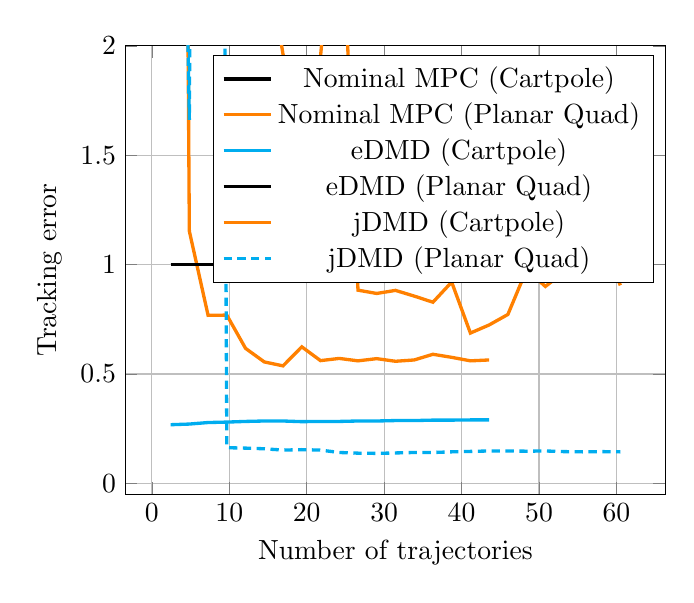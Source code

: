 % Recommended preamble:
\begin{tikzpicture}
\begin{axis}[xmajorgrids, ymajorgrids, xlabel={Number of trajectories}, ylabel={Tracking error}, ymax={2}]
    \addplot+[no marks, very thick, color={black}]
        coordinates {
            (2.42,1.0)
            (4.84,1.0)
            (7.26,1.0)
            (9.68,1.0)
            (12.1,1.0)
            (14.52,1.0)
            (16.94,1.0)
            (19.36,1.0)
            (21.78,1.0)
            (24.2,1.0)
            (26.62,1.0)
            (29.04,1.0)
            (31.46,1.0)
            (33.88,1.0)
            (36.3,1.0)
            (38.72,1.0)
            (41.14,1.0)
            (43.56,1.0)
        }
        ;
    \addplot+[no marks, very thick, color={orange}]
        coordinates {
            (2.42,13.741)
            (4.84,1.153)
            (7.26,0.768)
            (9.68,0.769)
            (12.1,0.617)
            (14.52,0.555)
            (16.94,0.537)
            (19.36,0.624)
            (21.78,0.561)
            (24.2,0.571)
            (26.62,0.56)
            (29.04,0.57)
            (31.46,0.558)
            (33.88,0.564)
            (36.3,0.59)
            (38.72,0.576)
            (41.14,0.56)
            (43.56,0.564)
        }
        ;
    \addplot+[no marks, very thick, color={cyan}]
        coordinates {
            (2.42,0.268)
            (4.84,0.271)
            (7.26,0.278)
            (9.68,0.28)
            (12.1,0.283)
            (14.52,0.285)
            (16.94,0.285)
            (19.36,0.282)
            (21.78,0.283)
            (24.2,0.283)
            (26.62,0.285)
            (29.04,0.285)
            (31.46,0.287)
            (33.88,0.287)
            (36.3,0.289)
            (38.72,0.289)
            (41.14,0.29)
            (43.56,0.29)
        }
        ;
    \addplot+[no marks, very thick, color={black}]
        coordinates {
            (2.42,1.0)
            (4.84,1.0)
            (7.26,1.0)
            (9.68,1.0)
            (12.1,1.0)
            (14.52,1.0)
            (16.94,1.0)
            (19.36,1.0)
            (21.78,1.0)
            (24.2,1.0)
            (26.62,1.0)
            (29.04,1.0)
            (31.46,1.0)
            (33.88,1.0)
            (36.3,1.0)
            (38.72,1.0)
            (41.14,1.0)
            (43.56,1.0)
            (45.98,1.0)
            (48.4,1.0)
            (50.82,1.0)
            (53.24,1.0)
            (55.66,1.0)
            (58.08,1.0)
            (60.5,1.0)
        }
        ;
    \addplot+[no marks, very thick, color={orange}]
        coordinates {
            (2.42,51.013)
            (4.84,37.416)
            (7.26,7.544)
            (9.68,8.704)
            (12.1,112.393)
            (14.52,2.488)
            (16.94,1.961)
            (19.36,1.643)
            (21.78,1.95)
            (24.2,2.914)
            (26.62,0.883)
            (29.04,0.868)
            (31.46,0.882)
            (33.88,0.856)
            (36.3,0.828)
            (38.72,0.92)
            (41.14,0.687)
            (43.56,0.724)
            (45.98,0.772)
            (48.4,0.977)
            (50.82,0.9)
            (53.24,0.966)
            (55.66,1.414)
            (58.08,1.118)
            (60.5,0.905)
        }
        ;
    \addplot+[no marks, very thick, color={cyan}]
        coordinates {
            (2.42,6.183)
            (4.84,1.662)
            (7.26,18.507)
            (9.68,0.163)
            (12.1,0.161)
            (14.52,0.158)
            (16.94,0.152)
            (19.36,0.154)
            (21.78,0.152)
            (24.2,0.141)
            (26.62,0.138)
            (29.04,0.137)
            (31.46,0.139)
            (33.88,0.141)
            (36.3,0.141)
            (38.72,0.144)
            (41.14,0.146)
            (43.56,0.148)
            (45.98,0.148)
            (48.4,0.147)
            (50.82,0.148)
            (53.24,0.145)
            (55.66,0.144)
            (58.08,0.145)
            (60.5,0.144)
        }
        ;
    \legend{{Nominal MPC (Cartpole)},{Nominal MPC (Planar Quad)},{eDMD (Cartpole)},{eDMD (Planar Quad)},{jDMD (Cartpole)},{jDMD (Planar Quad)}}
\end{axis}
\end{tikzpicture}

